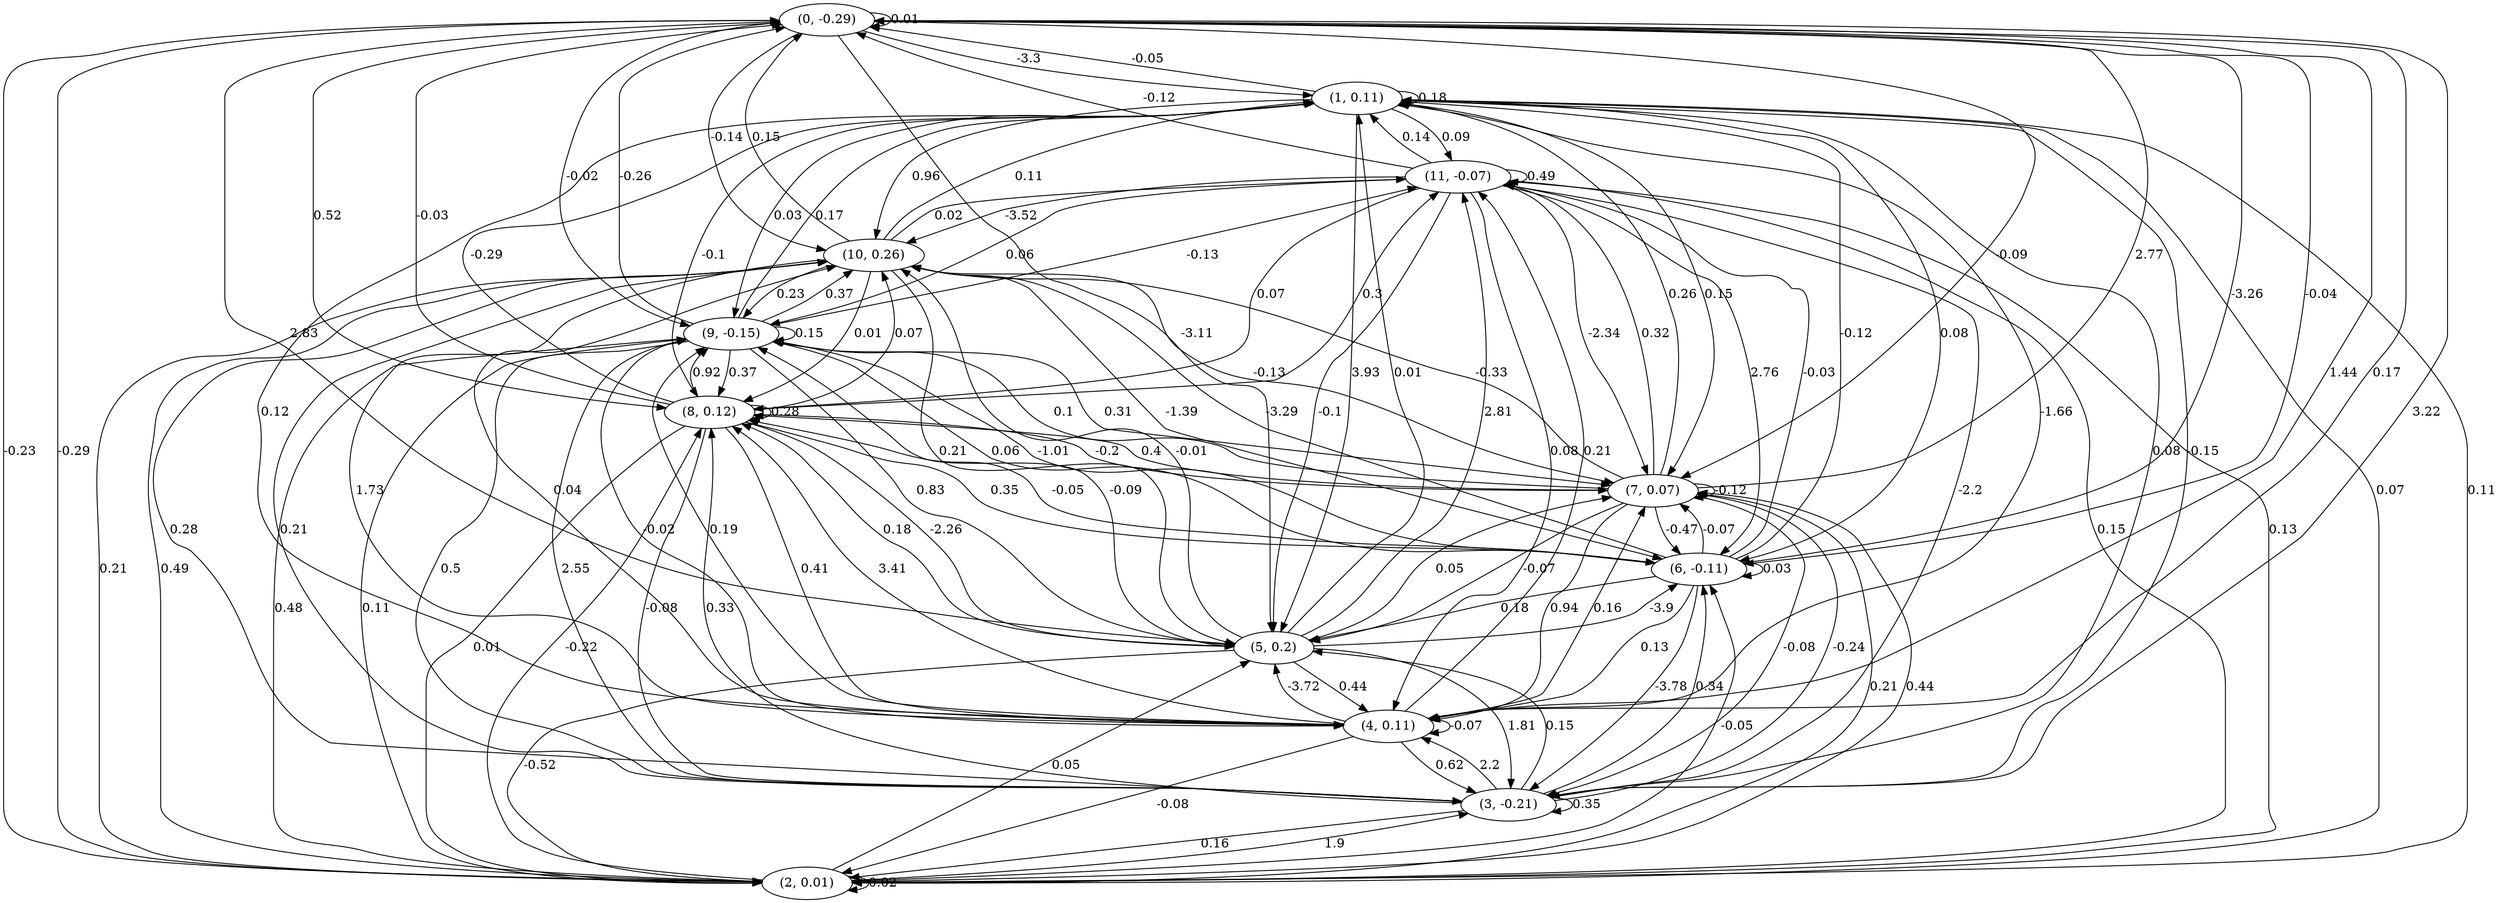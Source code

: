 digraph {
    0 [ label = "(0, -0.29)" ]
    1 [ label = "(1, 0.11)" ]
    2 [ label = "(2, 0.01)" ]
    3 [ label = "(3, -0.21)" ]
    4 [ label = "(4, 0.11)" ]
    5 [ label = "(5, 0.2)" ]
    6 [ label = "(6, -0.11)" ]
    7 [ label = "(7, 0.07)" ]
    8 [ label = "(8, 0.12)" ]
    9 [ label = "(9, -0.15)" ]
    10 [ label = "(10, 0.26)" ]
    11 [ label = "(11, -0.07)" ]
    0 -> 0 [ label = "0.01" ]
    1 -> 1 [ label = "0.18" ]
    2 -> 2 [ label = "0.02" ]
    3 -> 3 [ label = "0.35" ]
    4 -> 4 [ label = "-0.07" ]
    6 -> 6 [ label = "0.03" ]
    7 -> 7 [ label = "-0.12" ]
    8 -> 8 [ label = "0.28" ]
    9 -> 9 [ label = "0.15" ]
    11 -> 11 [ label = "0.49" ]
    1 -> 0 [ label = "-0.05" ]
    2 -> 0 [ label = "-0.29" ]
    3 -> 0 [ label = "3.22" ]
    4 -> 0 [ label = "0.17" ]
    5 -> 0 [ label = "2.83" ]
    6 -> 0 [ label = "-3.26" ]
    7 -> 0 [ label = "2.77" ]
    8 -> 0 [ label = "-0.03" ]
    9 -> 0 [ label = "-0.26" ]
    10 -> 0 [ label = "0.15" ]
    11 -> 0 [ label = "-0.12" ]
    0 -> 1 [ label = "-3.3" ]
    2 -> 1 [ label = "0.11" ]
    3 -> 1 [ label = "-0.15" ]
    4 -> 1 [ label = "-1.66" ]
    5 -> 1 [ label = "0.01" ]
    6 -> 1 [ label = "-0.12" ]
    7 -> 1 [ label = "0.26" ]
    8 -> 1 [ label = "-0.29" ]
    9 -> 1 [ label = "0.17" ]
    10 -> 1 [ label = "0.11" ]
    11 -> 1 [ label = "0.14" ]
    0 -> 2 [ label = "-0.23" ]
    1 -> 2 [ label = "0.07" ]
    3 -> 2 [ label = "0.16" ]
    4 -> 2 [ label = "-0.08" ]
    5 -> 2 [ label = "-0.52" ]
    7 -> 2 [ label = "0.21" ]
    8 -> 2 [ label = "0.01" ]
    9 -> 2 [ label = "0.48" ]
    10 -> 2 [ label = "0.21" ]
    11 -> 2 [ label = "0.15" ]
    1 -> 3 [ label = "0.08" ]
    2 -> 3 [ label = "1.9" ]
    4 -> 3 [ label = "0.62" ]
    5 -> 3 [ label = "1.81" ]
    6 -> 3 [ label = "-3.78" ]
    7 -> 3 [ label = "-0.08" ]
    8 -> 3 [ label = "-0.08" ]
    9 -> 3 [ label = "0.5" ]
    10 -> 3 [ label = "0.28" ]
    0 -> 4 [ label = "1.44" ]
    1 -> 4 [ label = "0.12" ]
    3 -> 4 [ label = "2.2" ]
    5 -> 4 [ label = "0.44" ]
    6 -> 4 [ label = "0.13" ]
    7 -> 4 [ label = "0.94" ]
    8 -> 4 [ label = "0.41" ]
    9 -> 4 [ label = "-0.02" ]
    10 -> 4 [ label = "1.73" ]
    11 -> 4 [ label = "0.08" ]
    0 -> 5 [ label = "-3.11" ]
    1 -> 5 [ label = "3.93" ]
    2 -> 5 [ label = "0.05" ]
    3 -> 5 [ label = "0.15" ]
    4 -> 5 [ label = "-3.72" ]
    6 -> 5 [ label = "0.18" ]
    7 -> 5 [ label = "-0.07" ]
    8 -> 5 [ label = "-2.26" ]
    9 -> 5 [ label = "0.83" ]
    10 -> 5 [ label = "0.21" ]
    11 -> 5 [ label = "-0.1" ]
    0 -> 6 [ label = "-0.04" ]
    1 -> 6 [ label = "0.08" ]
    2 -> 6 [ label = "-0.05" ]
    3 -> 6 [ label = "0.34" ]
    5 -> 6 [ label = "-3.9" ]
    7 -> 6 [ label = "-0.47" ]
    8 -> 6 [ label = "0.35" ]
    9 -> 6 [ label = "0.06" ]
    10 -> 6 [ label = "-1.39" ]
    11 -> 6 [ label = "2.76" ]
    0 -> 7 [ label = "-0.09" ]
    1 -> 7 [ label = "0.15" ]
    2 -> 7 [ label = "0.44" ]
    3 -> 7 [ label = "-0.24" ]
    4 -> 7 [ label = "0.16" ]
    5 -> 7 [ label = "0.05" ]
    6 -> 7 [ label = "-0.07" ]
    8 -> 7 [ label = "-0.2" ]
    9 -> 7 [ label = "0.31" ]
    10 -> 7 [ label = "-0.13" ]
    11 -> 7 [ label = "-2.34" ]
    0 -> 8 [ label = "0.52" ]
    1 -> 8 [ label = "-0.1" ]
    2 -> 8 [ label = "-0.22" ]
    3 -> 8 [ label = "0.33" ]
    4 -> 8 [ label = "3.41" ]
    5 -> 8 [ label = "0.18" ]
    6 -> 8 [ label = "-0.05" ]
    7 -> 8 [ label = "0.4" ]
    9 -> 8 [ label = "0.37" ]
    10 -> 8 [ label = "0.01" ]
    11 -> 8 [ label = "0.07" ]
    0 -> 9 [ label = "-0.02" ]
    1 -> 9 [ label = "0.03" ]
    2 -> 9 [ label = "0.11" ]
    3 -> 9 [ label = "2.55" ]
    4 -> 9 [ label = "0.19" ]
    5 -> 9 [ label = "-0.09" ]
    6 -> 9 [ label = "-1.01" ]
    7 -> 9 [ label = "0.1" ]
    8 -> 9 [ label = "0.92" ]
    10 -> 9 [ label = "0.23" ]
    11 -> 9 [ label = "0.06" ]
    0 -> 10 [ label = "-0.14" ]
    1 -> 10 [ label = "0.96" ]
    2 -> 10 [ label = "0.49" ]
    3 -> 10 [ label = "0.21" ]
    4 -> 10 [ label = "0.04" ]
    5 -> 10 [ label = "-0.01" ]
    6 -> 10 [ label = "-3.29" ]
    7 -> 10 [ label = "-0.33" ]
    8 -> 10 [ label = "0.07" ]
    9 -> 10 [ label = "0.37" ]
    11 -> 10 [ label = "-3.52" ]
    1 -> 11 [ label = "0.09" ]
    2 -> 11 [ label = "0.13" ]
    3 -> 11 [ label = "-2.2" ]
    4 -> 11 [ label = "0.21" ]
    5 -> 11 [ label = "2.81" ]
    6 -> 11 [ label = "-0.03" ]
    7 -> 11 [ label = "0.32" ]
    8 -> 11 [ label = "0.3" ]
    9 -> 11 [ label = "-0.13" ]
    10 -> 11 [ label = "0.02" ]
}

